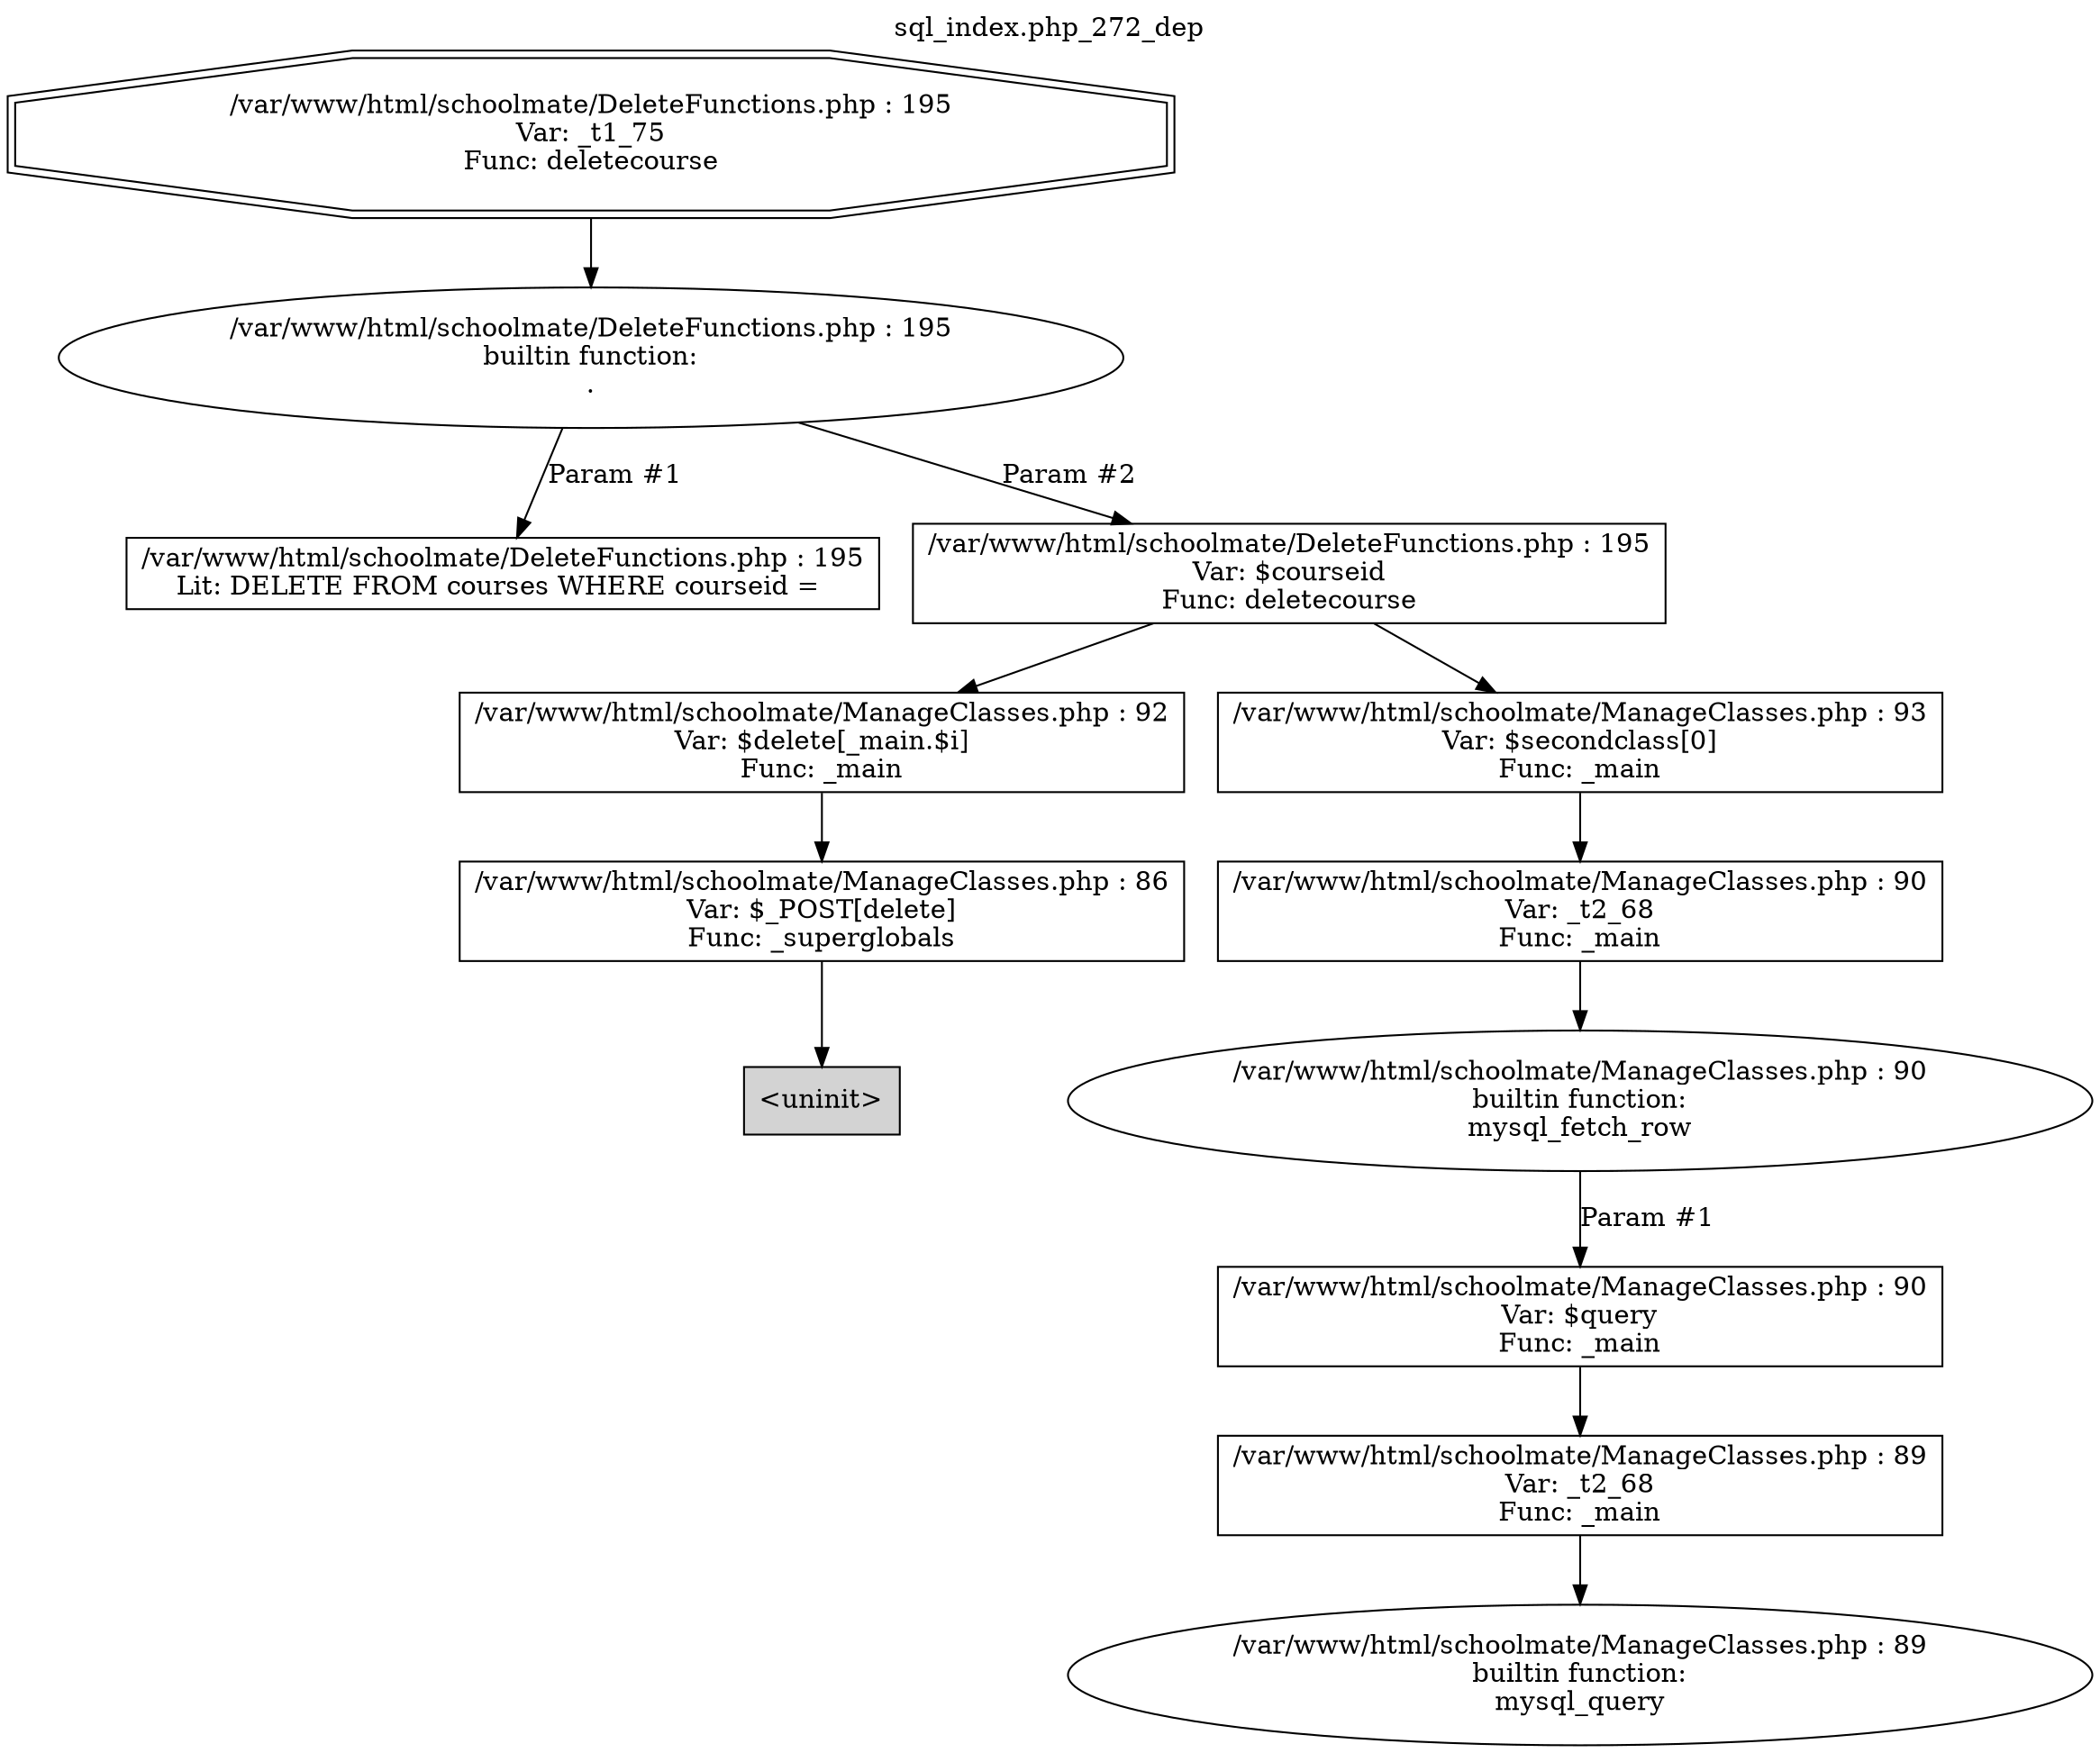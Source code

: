 digraph cfg {
  label="sql_index.php_272_dep";
  labelloc=t;
  n1 [shape=doubleoctagon, label="/var/www/html/schoolmate/DeleteFunctions.php : 195\nVar: _t1_75\nFunc: deletecourse\n"];
  n2 [shape=ellipse, label="/var/www/html/schoolmate/DeleteFunctions.php : 195\nbuiltin function:\n.\n"];
  n3 [shape=box, label="/var/www/html/schoolmate/DeleteFunctions.php : 195\nLit: DELETE FROM courses WHERE courseid = \n"];
  n4 [shape=box, label="/var/www/html/schoolmate/DeleteFunctions.php : 195\nVar: $courseid\nFunc: deletecourse\n"];
  n5 [shape=box, label="/var/www/html/schoolmate/ManageClasses.php : 92\nVar: $delete[_main.$i]\nFunc: _main\n"];
  n6 [shape=box, label="/var/www/html/schoolmate/ManageClasses.php : 86\nVar: $_POST[delete]\nFunc: _superglobals\n"];
  n7 [shape=box, label="<uninit>",style=filled];
  n8 [shape=box, label="/var/www/html/schoolmate/ManageClasses.php : 93\nVar: $secondclass[0]\nFunc: _main\n"];
  n9 [shape=box, label="/var/www/html/schoolmate/ManageClasses.php : 90\nVar: _t2_68\nFunc: _main\n"];
  n10 [shape=ellipse, label="/var/www/html/schoolmate/ManageClasses.php : 90\nbuiltin function:\nmysql_fetch_row\n"];
  n11 [shape=box, label="/var/www/html/schoolmate/ManageClasses.php : 90\nVar: $query\nFunc: _main\n"];
  n12 [shape=box, label="/var/www/html/schoolmate/ManageClasses.php : 89\nVar: _t2_68\nFunc: _main\n"];
  n13 [shape=ellipse, label="/var/www/html/schoolmate/ManageClasses.php : 89\nbuiltin function:\nmysql_query\n"];
  n1 -> n2;
  n2 -> n3[label="Param #1"];
  n2 -> n4[label="Param #2"];
  n6 -> n7;
  n5 -> n6;
  n4 -> n5;
  n4 -> n8;
  n9 -> n10;
  n12 -> n13;
  n11 -> n12;
  n10 -> n11[label="Param #1"];
  n8 -> n9;
}
